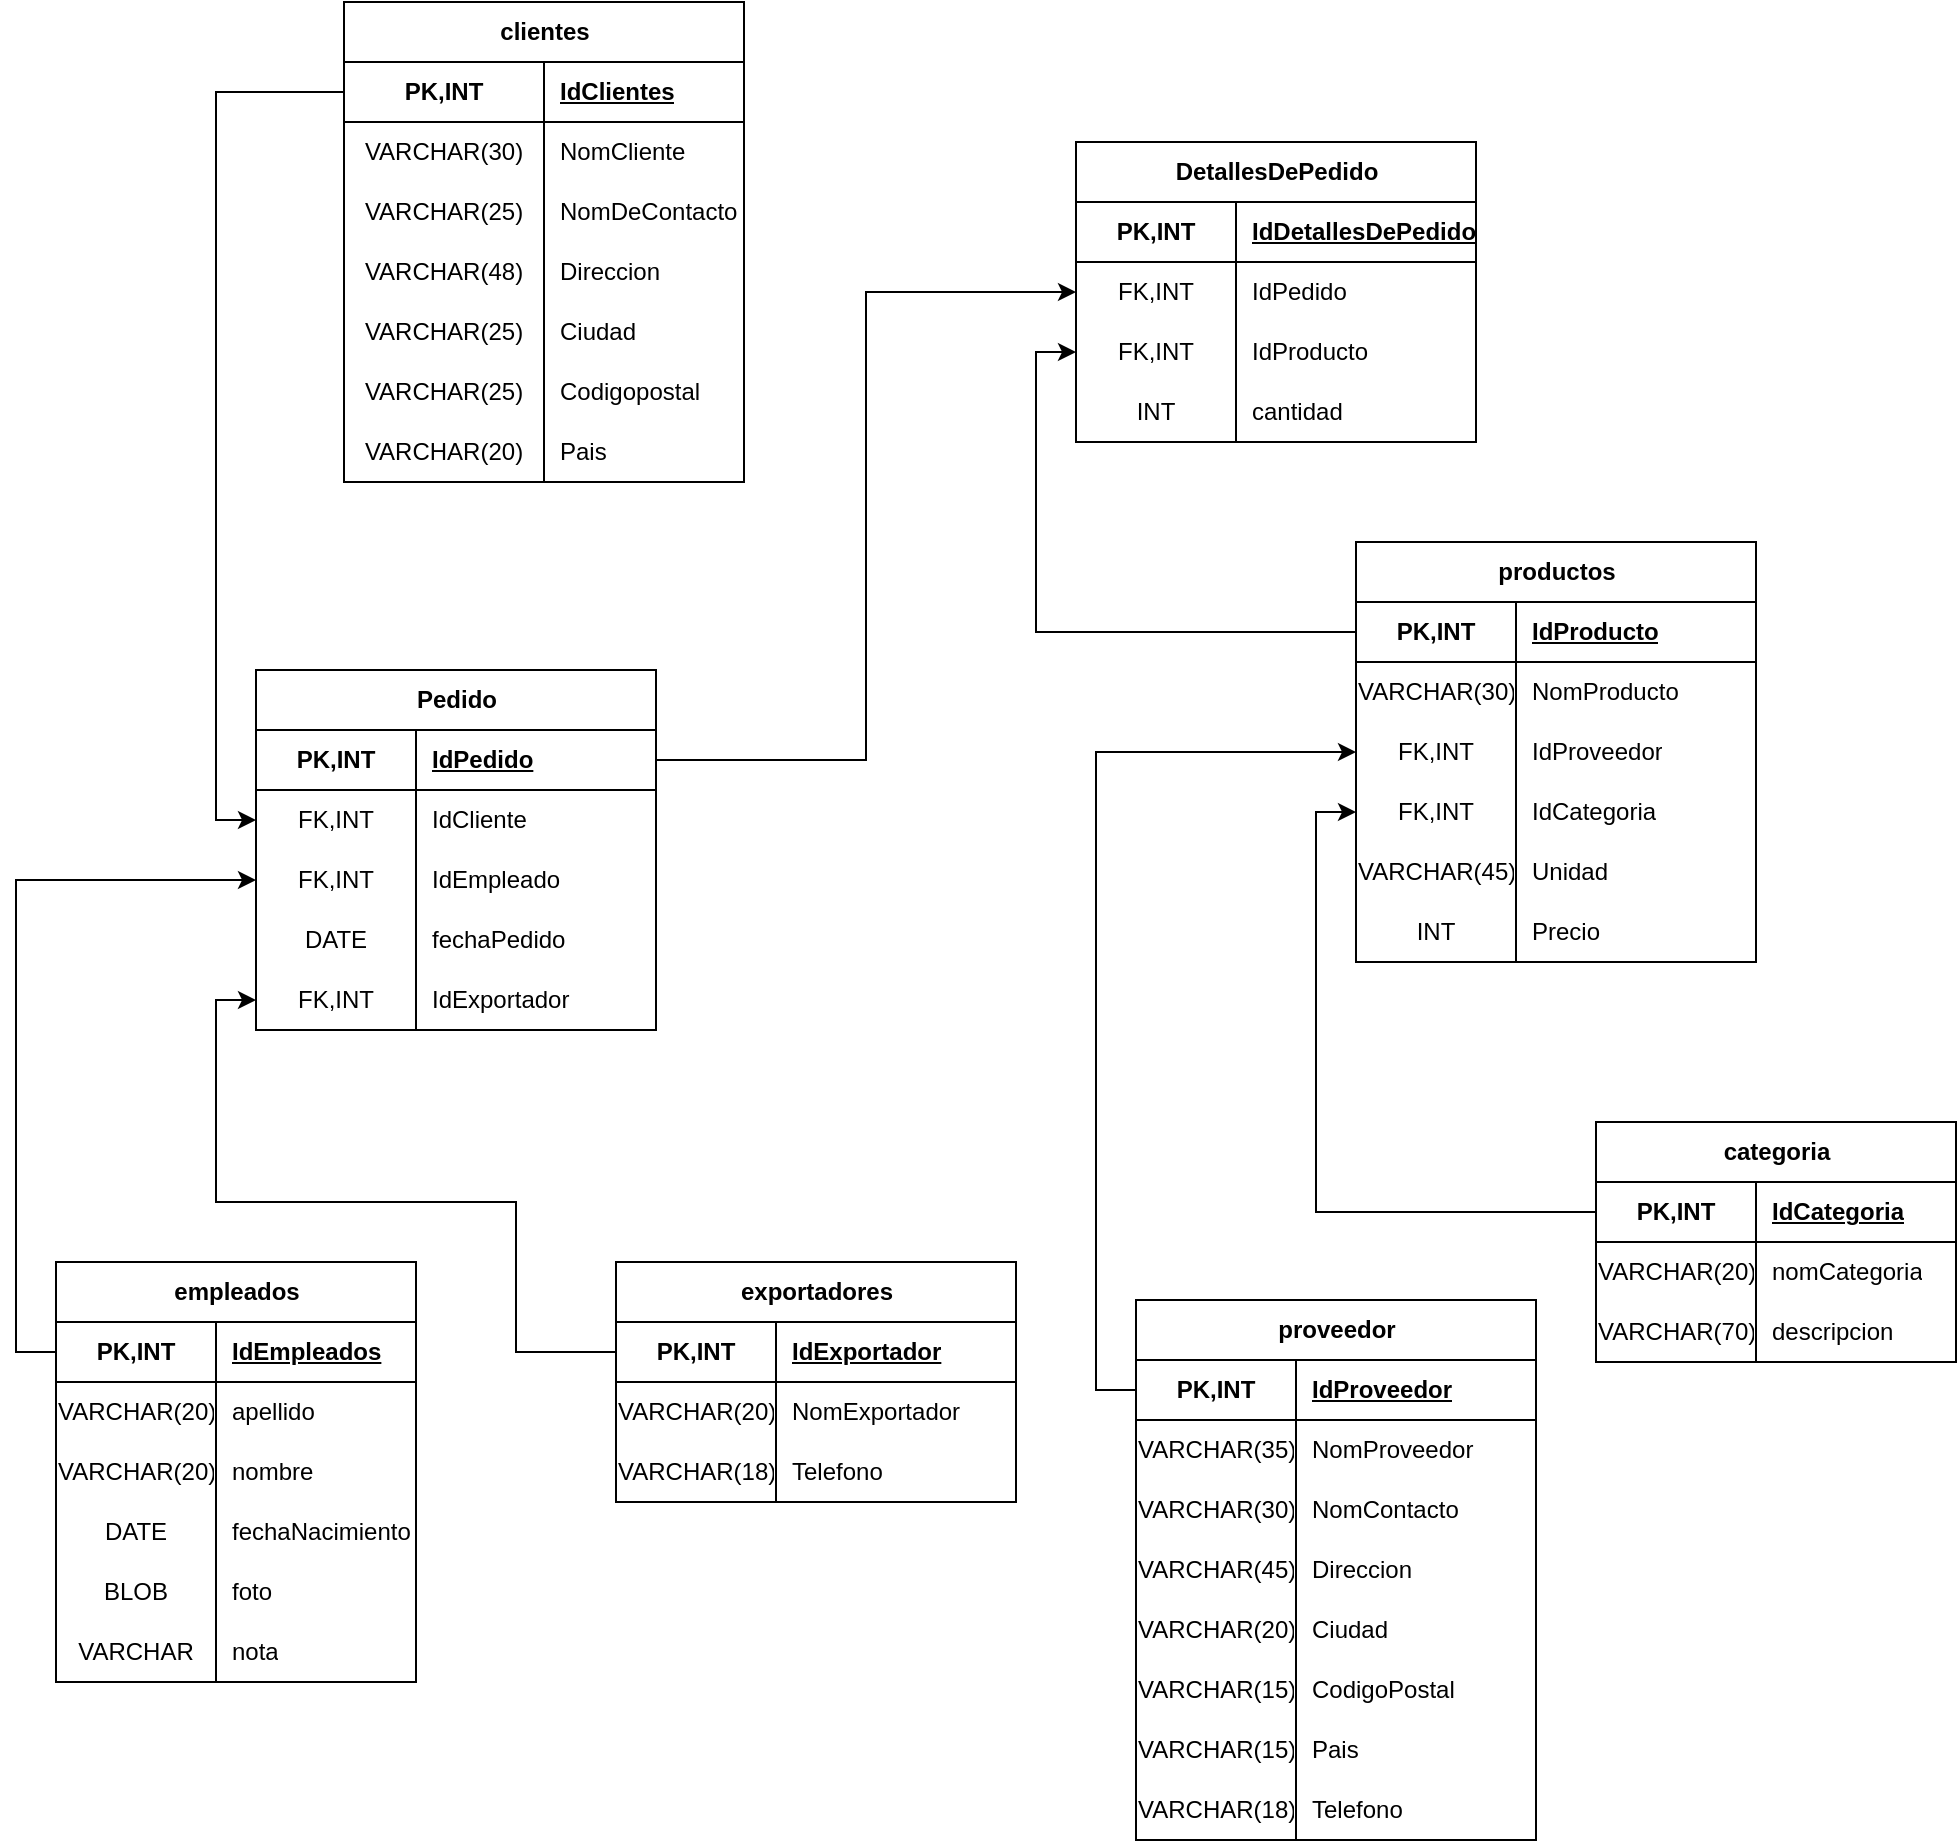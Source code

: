 <mxfile version="23.1.4" type="github">
  <diagram name="Página-1" id="xwMd13wjsxMWqswA_Vt8">
    <mxGraphModel dx="1615" dy="803" grid="1" gridSize="10" guides="1" tooltips="1" connect="1" arrows="1" fold="1" page="1" pageScale="1" pageWidth="827" pageHeight="1169" math="0" shadow="0">
      <root>
        <mxCell id="0" />
        <mxCell id="1" parent="0" />
        <mxCell id="ciJDyAzrTg6kJwLugXkb-23" value="clientes" style="shape=table;startSize=30;container=1;collapsible=1;childLayout=tableLayout;fixedRows=1;rowLines=0;fontStyle=1;align=center;resizeLast=1;html=1;" vertex="1" parent="1">
          <mxGeometry x="214" y="250" width="200" height="240" as="geometry">
            <mxRectangle x="190" y="20" width="90" height="30" as="alternateBounds" />
          </mxGeometry>
        </mxCell>
        <mxCell id="ciJDyAzrTg6kJwLugXkb-24" value="" style="shape=tableRow;horizontal=0;startSize=0;swimlaneHead=0;swimlaneBody=0;fillColor=none;collapsible=0;dropTarget=0;points=[[0,0.5],[1,0.5]];portConstraint=eastwest;top=0;left=0;right=0;bottom=1;" vertex="1" parent="ciJDyAzrTg6kJwLugXkb-23">
          <mxGeometry y="30" width="200" height="30" as="geometry" />
        </mxCell>
        <mxCell id="ciJDyAzrTg6kJwLugXkb-25" value="PK,INT" style="shape=partialRectangle;connectable=0;fillColor=none;top=0;left=0;bottom=0;right=0;fontStyle=1;overflow=hidden;whiteSpace=wrap;html=1;" vertex="1" parent="ciJDyAzrTg6kJwLugXkb-24">
          <mxGeometry width="100" height="30" as="geometry">
            <mxRectangle width="100" height="30" as="alternateBounds" />
          </mxGeometry>
        </mxCell>
        <mxCell id="ciJDyAzrTg6kJwLugXkb-26" value="IdClientes" style="shape=partialRectangle;connectable=0;fillColor=none;top=0;left=0;bottom=0;right=0;align=left;spacingLeft=6;fontStyle=5;overflow=hidden;whiteSpace=wrap;html=1;" vertex="1" parent="ciJDyAzrTg6kJwLugXkb-24">
          <mxGeometry x="100" width="100" height="30" as="geometry">
            <mxRectangle width="100" height="30" as="alternateBounds" />
          </mxGeometry>
        </mxCell>
        <mxCell id="ciJDyAzrTg6kJwLugXkb-27" value="" style="shape=tableRow;horizontal=0;startSize=0;swimlaneHead=0;swimlaneBody=0;fillColor=none;collapsible=0;dropTarget=0;points=[[0,0.5],[1,0.5]];portConstraint=eastwest;top=0;left=0;right=0;bottom=0;" vertex="1" parent="ciJDyAzrTg6kJwLugXkb-23">
          <mxGeometry y="60" width="200" height="30" as="geometry" />
        </mxCell>
        <mxCell id="ciJDyAzrTg6kJwLugXkb-28" value="VARCHAR(30)" style="shape=partialRectangle;connectable=0;fillColor=none;top=0;left=0;bottom=0;right=0;editable=1;overflow=hidden;whiteSpace=wrap;html=1;" vertex="1" parent="ciJDyAzrTg6kJwLugXkb-27">
          <mxGeometry width="100" height="30" as="geometry">
            <mxRectangle width="100" height="30" as="alternateBounds" />
          </mxGeometry>
        </mxCell>
        <mxCell id="ciJDyAzrTg6kJwLugXkb-29" value="NomCliente" style="shape=partialRectangle;connectable=0;fillColor=none;top=0;left=0;bottom=0;right=0;align=left;spacingLeft=6;overflow=hidden;whiteSpace=wrap;html=1;" vertex="1" parent="ciJDyAzrTg6kJwLugXkb-27">
          <mxGeometry x="100" width="100" height="30" as="geometry">
            <mxRectangle width="100" height="30" as="alternateBounds" />
          </mxGeometry>
        </mxCell>
        <mxCell id="ciJDyAzrTg6kJwLugXkb-30" value="" style="shape=tableRow;horizontal=0;startSize=0;swimlaneHead=0;swimlaneBody=0;fillColor=none;collapsible=0;dropTarget=0;points=[[0,0.5],[1,0.5]];portConstraint=eastwest;top=0;left=0;right=0;bottom=0;" vertex="1" parent="ciJDyAzrTg6kJwLugXkb-23">
          <mxGeometry y="90" width="200" height="30" as="geometry" />
        </mxCell>
        <mxCell id="ciJDyAzrTg6kJwLugXkb-31" value="VARCHAR(25)" style="shape=partialRectangle;connectable=0;fillColor=none;top=0;left=0;bottom=0;right=0;editable=1;overflow=hidden;whiteSpace=wrap;html=1;" vertex="1" parent="ciJDyAzrTg6kJwLugXkb-30">
          <mxGeometry width="100" height="30" as="geometry">
            <mxRectangle width="100" height="30" as="alternateBounds" />
          </mxGeometry>
        </mxCell>
        <mxCell id="ciJDyAzrTg6kJwLugXkb-32" value="NomDeContacto" style="shape=partialRectangle;connectable=0;fillColor=none;top=0;left=0;bottom=0;right=0;align=left;spacingLeft=6;overflow=hidden;whiteSpace=wrap;html=1;" vertex="1" parent="ciJDyAzrTg6kJwLugXkb-30">
          <mxGeometry x="100" width="100" height="30" as="geometry">
            <mxRectangle width="100" height="30" as="alternateBounds" />
          </mxGeometry>
        </mxCell>
        <mxCell id="ciJDyAzrTg6kJwLugXkb-33" value="" style="shape=tableRow;horizontal=0;startSize=0;swimlaneHead=0;swimlaneBody=0;fillColor=none;collapsible=0;dropTarget=0;points=[[0,0.5],[1,0.5]];portConstraint=eastwest;top=0;left=0;right=0;bottom=0;" vertex="1" parent="ciJDyAzrTg6kJwLugXkb-23">
          <mxGeometry y="120" width="200" height="30" as="geometry" />
        </mxCell>
        <mxCell id="ciJDyAzrTg6kJwLugXkb-34" value="VARCHAR(48)" style="shape=partialRectangle;connectable=0;fillColor=none;top=0;left=0;bottom=0;right=0;editable=1;overflow=hidden;whiteSpace=wrap;html=1;" vertex="1" parent="ciJDyAzrTg6kJwLugXkb-33">
          <mxGeometry width="100" height="30" as="geometry">
            <mxRectangle width="100" height="30" as="alternateBounds" />
          </mxGeometry>
        </mxCell>
        <mxCell id="ciJDyAzrTg6kJwLugXkb-35" value="Direccion" style="shape=partialRectangle;connectable=0;fillColor=none;top=0;left=0;bottom=0;right=0;align=left;spacingLeft=6;overflow=hidden;whiteSpace=wrap;html=1;" vertex="1" parent="ciJDyAzrTg6kJwLugXkb-33">
          <mxGeometry x="100" width="100" height="30" as="geometry">
            <mxRectangle width="100" height="30" as="alternateBounds" />
          </mxGeometry>
        </mxCell>
        <mxCell id="ciJDyAzrTg6kJwLugXkb-54" style="shape=tableRow;horizontal=0;startSize=0;swimlaneHead=0;swimlaneBody=0;fillColor=none;collapsible=0;dropTarget=0;points=[[0,0.5],[1,0.5]];portConstraint=eastwest;top=0;left=0;right=0;bottom=0;" vertex="1" parent="ciJDyAzrTg6kJwLugXkb-23">
          <mxGeometry y="150" width="200" height="30" as="geometry" />
        </mxCell>
        <mxCell id="ciJDyAzrTg6kJwLugXkb-55" value="VARCHAR(25)" style="shape=partialRectangle;connectable=0;fillColor=none;top=0;left=0;bottom=0;right=0;editable=1;overflow=hidden;whiteSpace=wrap;html=1;" vertex="1" parent="ciJDyAzrTg6kJwLugXkb-54">
          <mxGeometry width="100" height="30" as="geometry">
            <mxRectangle width="100" height="30" as="alternateBounds" />
          </mxGeometry>
        </mxCell>
        <mxCell id="ciJDyAzrTg6kJwLugXkb-56" value="Ciudad" style="shape=partialRectangle;connectable=0;fillColor=none;top=0;left=0;bottom=0;right=0;align=left;spacingLeft=6;overflow=hidden;whiteSpace=wrap;html=1;" vertex="1" parent="ciJDyAzrTg6kJwLugXkb-54">
          <mxGeometry x="100" width="100" height="30" as="geometry">
            <mxRectangle width="100" height="30" as="alternateBounds" />
          </mxGeometry>
        </mxCell>
        <mxCell id="ciJDyAzrTg6kJwLugXkb-57" style="shape=tableRow;horizontal=0;startSize=0;swimlaneHead=0;swimlaneBody=0;fillColor=none;collapsible=0;dropTarget=0;points=[[0,0.5],[1,0.5]];portConstraint=eastwest;top=0;left=0;right=0;bottom=0;" vertex="1" parent="ciJDyAzrTg6kJwLugXkb-23">
          <mxGeometry y="180" width="200" height="30" as="geometry" />
        </mxCell>
        <mxCell id="ciJDyAzrTg6kJwLugXkb-58" value="VARCHAR(25)" style="shape=partialRectangle;connectable=0;fillColor=none;top=0;left=0;bottom=0;right=0;editable=1;overflow=hidden;whiteSpace=wrap;html=1;" vertex="1" parent="ciJDyAzrTg6kJwLugXkb-57">
          <mxGeometry width="100" height="30" as="geometry">
            <mxRectangle width="100" height="30" as="alternateBounds" />
          </mxGeometry>
        </mxCell>
        <mxCell id="ciJDyAzrTg6kJwLugXkb-59" value="Codigopostal" style="shape=partialRectangle;connectable=0;fillColor=none;top=0;left=0;bottom=0;right=0;align=left;spacingLeft=6;overflow=hidden;whiteSpace=wrap;html=1;" vertex="1" parent="ciJDyAzrTg6kJwLugXkb-57">
          <mxGeometry x="100" width="100" height="30" as="geometry">
            <mxRectangle width="100" height="30" as="alternateBounds" />
          </mxGeometry>
        </mxCell>
        <mxCell id="ciJDyAzrTg6kJwLugXkb-60" style="shape=tableRow;horizontal=0;startSize=0;swimlaneHead=0;swimlaneBody=0;fillColor=none;collapsible=0;dropTarget=0;points=[[0,0.5],[1,0.5]];portConstraint=eastwest;top=0;left=0;right=0;bottom=0;" vertex="1" parent="ciJDyAzrTg6kJwLugXkb-23">
          <mxGeometry y="210" width="200" height="30" as="geometry" />
        </mxCell>
        <mxCell id="ciJDyAzrTg6kJwLugXkb-61" value="VARCHAR(20)" style="shape=partialRectangle;connectable=0;fillColor=none;top=0;left=0;bottom=0;right=0;editable=1;overflow=hidden;whiteSpace=wrap;html=1;" vertex="1" parent="ciJDyAzrTg6kJwLugXkb-60">
          <mxGeometry width="100" height="30" as="geometry">
            <mxRectangle width="100" height="30" as="alternateBounds" />
          </mxGeometry>
        </mxCell>
        <mxCell id="ciJDyAzrTg6kJwLugXkb-62" value="Pais" style="shape=partialRectangle;connectable=0;fillColor=none;top=0;left=0;bottom=0;right=0;align=left;spacingLeft=6;overflow=hidden;whiteSpace=wrap;html=1;" vertex="1" parent="ciJDyAzrTg6kJwLugXkb-60">
          <mxGeometry x="100" width="100" height="30" as="geometry">
            <mxRectangle width="100" height="30" as="alternateBounds" />
          </mxGeometry>
        </mxCell>
        <mxCell id="ciJDyAzrTg6kJwLugXkb-63" value="categoria" style="shape=table;startSize=30;container=1;collapsible=1;childLayout=tableLayout;fixedRows=1;rowLines=0;fontStyle=1;align=center;resizeLast=1;html=1;" vertex="1" parent="1">
          <mxGeometry x="840" y="810" width="180" height="120" as="geometry">
            <mxRectangle x="70" y="20" width="90" height="30" as="alternateBounds" />
          </mxGeometry>
        </mxCell>
        <mxCell id="ciJDyAzrTg6kJwLugXkb-64" value="" style="shape=tableRow;horizontal=0;startSize=0;swimlaneHead=0;swimlaneBody=0;fillColor=none;collapsible=0;dropTarget=0;points=[[0,0.5],[1,0.5]];portConstraint=eastwest;top=0;left=0;right=0;bottom=1;" vertex="1" parent="ciJDyAzrTg6kJwLugXkb-63">
          <mxGeometry y="30" width="180" height="30" as="geometry" />
        </mxCell>
        <mxCell id="ciJDyAzrTg6kJwLugXkb-65" value="PK,INT" style="shape=partialRectangle;connectable=0;fillColor=none;top=0;left=0;bottom=0;right=0;fontStyle=1;overflow=hidden;whiteSpace=wrap;html=1;" vertex="1" parent="ciJDyAzrTg6kJwLugXkb-64">
          <mxGeometry width="80" height="30" as="geometry">
            <mxRectangle width="80" height="30" as="alternateBounds" />
          </mxGeometry>
        </mxCell>
        <mxCell id="ciJDyAzrTg6kJwLugXkb-66" value="IdCategoria" style="shape=partialRectangle;connectable=0;fillColor=none;top=0;left=0;bottom=0;right=0;align=left;spacingLeft=6;fontStyle=5;overflow=hidden;whiteSpace=wrap;html=1;" vertex="1" parent="ciJDyAzrTg6kJwLugXkb-64">
          <mxGeometry x="80" width="100" height="30" as="geometry">
            <mxRectangle width="100" height="30" as="alternateBounds" />
          </mxGeometry>
        </mxCell>
        <mxCell id="ciJDyAzrTg6kJwLugXkb-67" value="" style="shape=tableRow;horizontal=0;startSize=0;swimlaneHead=0;swimlaneBody=0;fillColor=none;collapsible=0;dropTarget=0;points=[[0,0.5],[1,0.5]];portConstraint=eastwest;top=0;left=0;right=0;bottom=0;" vertex="1" parent="ciJDyAzrTg6kJwLugXkb-63">
          <mxGeometry y="60" width="180" height="30" as="geometry" />
        </mxCell>
        <mxCell id="ciJDyAzrTg6kJwLugXkb-68" value="VARCHAR(20)" style="shape=partialRectangle;connectable=0;fillColor=none;top=0;left=0;bottom=0;right=0;editable=1;overflow=hidden;whiteSpace=wrap;html=1;" vertex="1" parent="ciJDyAzrTg6kJwLugXkb-67">
          <mxGeometry width="80" height="30" as="geometry">
            <mxRectangle width="80" height="30" as="alternateBounds" />
          </mxGeometry>
        </mxCell>
        <mxCell id="ciJDyAzrTg6kJwLugXkb-69" value="nomCategoria" style="shape=partialRectangle;connectable=0;fillColor=none;top=0;left=0;bottom=0;right=0;align=left;spacingLeft=6;overflow=hidden;whiteSpace=wrap;html=1;" vertex="1" parent="ciJDyAzrTg6kJwLugXkb-67">
          <mxGeometry x="80" width="100" height="30" as="geometry">
            <mxRectangle width="100" height="30" as="alternateBounds" />
          </mxGeometry>
        </mxCell>
        <mxCell id="ciJDyAzrTg6kJwLugXkb-70" value="" style="shape=tableRow;horizontal=0;startSize=0;swimlaneHead=0;swimlaneBody=0;fillColor=none;collapsible=0;dropTarget=0;points=[[0,0.5],[1,0.5]];portConstraint=eastwest;top=0;left=0;right=0;bottom=0;" vertex="1" parent="ciJDyAzrTg6kJwLugXkb-63">
          <mxGeometry y="90" width="180" height="30" as="geometry" />
        </mxCell>
        <mxCell id="ciJDyAzrTg6kJwLugXkb-71" value="VARCHAR(70)" style="shape=partialRectangle;connectable=0;fillColor=none;top=0;left=0;bottom=0;right=0;editable=1;overflow=hidden;whiteSpace=wrap;html=1;" vertex="1" parent="ciJDyAzrTg6kJwLugXkb-70">
          <mxGeometry width="80" height="30" as="geometry">
            <mxRectangle width="80" height="30" as="alternateBounds" />
          </mxGeometry>
        </mxCell>
        <mxCell id="ciJDyAzrTg6kJwLugXkb-72" value="descripcion" style="shape=partialRectangle;connectable=0;fillColor=none;top=0;left=0;bottom=0;right=0;align=left;spacingLeft=6;overflow=hidden;whiteSpace=wrap;html=1;" vertex="1" parent="ciJDyAzrTg6kJwLugXkb-70">
          <mxGeometry x="80" width="100" height="30" as="geometry">
            <mxRectangle width="100" height="30" as="alternateBounds" />
          </mxGeometry>
        </mxCell>
        <mxCell id="ciJDyAzrTg6kJwLugXkb-79" value="empleados" style="shape=table;startSize=30;container=1;collapsible=1;childLayout=tableLayout;fixedRows=1;rowLines=0;fontStyle=1;align=center;resizeLast=1;html=1;" vertex="1" parent="1">
          <mxGeometry x="70" y="880" width="180" height="210" as="geometry">
            <mxRectangle x="300" y="20" width="100" height="30" as="alternateBounds" />
          </mxGeometry>
        </mxCell>
        <mxCell id="ciJDyAzrTg6kJwLugXkb-80" value="" style="shape=tableRow;horizontal=0;startSize=0;swimlaneHead=0;swimlaneBody=0;fillColor=none;collapsible=0;dropTarget=0;points=[[0,0.5],[1,0.5]];portConstraint=eastwest;top=0;left=0;right=0;bottom=1;" vertex="1" parent="ciJDyAzrTg6kJwLugXkb-79">
          <mxGeometry y="30" width="180" height="30" as="geometry" />
        </mxCell>
        <mxCell id="ciJDyAzrTg6kJwLugXkb-81" value="PK,INT" style="shape=partialRectangle;connectable=0;fillColor=none;top=0;left=0;bottom=0;right=0;fontStyle=1;overflow=hidden;whiteSpace=wrap;html=1;" vertex="1" parent="ciJDyAzrTg6kJwLugXkb-80">
          <mxGeometry width="80" height="30" as="geometry">
            <mxRectangle width="80" height="30" as="alternateBounds" />
          </mxGeometry>
        </mxCell>
        <mxCell id="ciJDyAzrTg6kJwLugXkb-82" value="IdEmpleados" style="shape=partialRectangle;connectable=0;fillColor=none;top=0;left=0;bottom=0;right=0;align=left;spacingLeft=6;fontStyle=5;overflow=hidden;whiteSpace=wrap;html=1;" vertex="1" parent="ciJDyAzrTg6kJwLugXkb-80">
          <mxGeometry x="80" width="100" height="30" as="geometry">
            <mxRectangle width="100" height="30" as="alternateBounds" />
          </mxGeometry>
        </mxCell>
        <mxCell id="ciJDyAzrTg6kJwLugXkb-83" value="" style="shape=tableRow;horizontal=0;startSize=0;swimlaneHead=0;swimlaneBody=0;fillColor=none;collapsible=0;dropTarget=0;points=[[0,0.5],[1,0.5]];portConstraint=eastwest;top=0;left=0;right=0;bottom=0;" vertex="1" parent="ciJDyAzrTg6kJwLugXkb-79">
          <mxGeometry y="60" width="180" height="30" as="geometry" />
        </mxCell>
        <mxCell id="ciJDyAzrTg6kJwLugXkb-84" value="VARCHAR(20)" style="shape=partialRectangle;connectable=0;fillColor=none;top=0;left=0;bottom=0;right=0;editable=1;overflow=hidden;whiteSpace=wrap;html=1;" vertex="1" parent="ciJDyAzrTg6kJwLugXkb-83">
          <mxGeometry width="80" height="30" as="geometry">
            <mxRectangle width="80" height="30" as="alternateBounds" />
          </mxGeometry>
        </mxCell>
        <mxCell id="ciJDyAzrTg6kJwLugXkb-85" value="apellido" style="shape=partialRectangle;connectable=0;fillColor=none;top=0;left=0;bottom=0;right=0;align=left;spacingLeft=6;overflow=hidden;whiteSpace=wrap;html=1;" vertex="1" parent="ciJDyAzrTg6kJwLugXkb-83">
          <mxGeometry x="80" width="100" height="30" as="geometry">
            <mxRectangle width="100" height="30" as="alternateBounds" />
          </mxGeometry>
        </mxCell>
        <mxCell id="ciJDyAzrTg6kJwLugXkb-86" value="" style="shape=tableRow;horizontal=0;startSize=0;swimlaneHead=0;swimlaneBody=0;fillColor=none;collapsible=0;dropTarget=0;points=[[0,0.5],[1,0.5]];portConstraint=eastwest;top=0;left=0;right=0;bottom=0;" vertex="1" parent="ciJDyAzrTg6kJwLugXkb-79">
          <mxGeometry y="90" width="180" height="30" as="geometry" />
        </mxCell>
        <mxCell id="ciJDyAzrTg6kJwLugXkb-87" value="VARCHAR(20)" style="shape=partialRectangle;connectable=0;fillColor=none;top=0;left=0;bottom=0;right=0;editable=1;overflow=hidden;whiteSpace=wrap;html=1;" vertex="1" parent="ciJDyAzrTg6kJwLugXkb-86">
          <mxGeometry width="80" height="30" as="geometry">
            <mxRectangle width="80" height="30" as="alternateBounds" />
          </mxGeometry>
        </mxCell>
        <mxCell id="ciJDyAzrTg6kJwLugXkb-88" value="nombre" style="shape=partialRectangle;connectable=0;fillColor=none;top=0;left=0;bottom=0;right=0;align=left;spacingLeft=6;overflow=hidden;whiteSpace=wrap;html=1;" vertex="1" parent="ciJDyAzrTg6kJwLugXkb-86">
          <mxGeometry x="80" width="100" height="30" as="geometry">
            <mxRectangle width="100" height="30" as="alternateBounds" />
          </mxGeometry>
        </mxCell>
        <mxCell id="ciJDyAzrTg6kJwLugXkb-89" value="" style="shape=tableRow;horizontal=0;startSize=0;swimlaneHead=0;swimlaneBody=0;fillColor=none;collapsible=0;dropTarget=0;points=[[0,0.5],[1,0.5]];portConstraint=eastwest;top=0;left=0;right=0;bottom=0;" vertex="1" parent="ciJDyAzrTg6kJwLugXkb-79">
          <mxGeometry y="120" width="180" height="30" as="geometry" />
        </mxCell>
        <mxCell id="ciJDyAzrTg6kJwLugXkb-90" value="DATE" style="shape=partialRectangle;connectable=0;fillColor=none;top=0;left=0;bottom=0;right=0;editable=1;overflow=hidden;whiteSpace=wrap;html=1;" vertex="1" parent="ciJDyAzrTg6kJwLugXkb-89">
          <mxGeometry width="80" height="30" as="geometry">
            <mxRectangle width="80" height="30" as="alternateBounds" />
          </mxGeometry>
        </mxCell>
        <mxCell id="ciJDyAzrTg6kJwLugXkb-91" value="fechaNacimiento" style="shape=partialRectangle;connectable=0;fillColor=none;top=0;left=0;bottom=0;right=0;align=left;spacingLeft=6;overflow=hidden;whiteSpace=wrap;html=1;" vertex="1" parent="ciJDyAzrTg6kJwLugXkb-89">
          <mxGeometry x="80" width="100" height="30" as="geometry">
            <mxRectangle width="100" height="30" as="alternateBounds" />
          </mxGeometry>
        </mxCell>
        <mxCell id="ciJDyAzrTg6kJwLugXkb-92" value="" style="shape=tableRow;horizontal=0;startSize=0;swimlaneHead=0;swimlaneBody=0;fillColor=none;collapsible=0;dropTarget=0;points=[[0,0.5],[1,0.5]];portConstraint=eastwest;top=0;left=0;right=0;bottom=0;" vertex="1" parent="ciJDyAzrTg6kJwLugXkb-79">
          <mxGeometry y="150" width="180" height="30" as="geometry" />
        </mxCell>
        <mxCell id="ciJDyAzrTg6kJwLugXkb-93" value="BLOB" style="shape=partialRectangle;connectable=0;fillColor=none;top=0;left=0;bottom=0;right=0;editable=1;overflow=hidden;whiteSpace=wrap;html=1;" vertex="1" parent="ciJDyAzrTg6kJwLugXkb-92">
          <mxGeometry width="80" height="30" as="geometry">
            <mxRectangle width="80" height="30" as="alternateBounds" />
          </mxGeometry>
        </mxCell>
        <mxCell id="ciJDyAzrTg6kJwLugXkb-94" value="foto" style="shape=partialRectangle;connectable=0;fillColor=none;top=0;left=0;bottom=0;right=0;align=left;spacingLeft=6;overflow=hidden;whiteSpace=wrap;html=1;" vertex="1" parent="ciJDyAzrTg6kJwLugXkb-92">
          <mxGeometry x="80" width="100" height="30" as="geometry">
            <mxRectangle width="100" height="30" as="alternateBounds" />
          </mxGeometry>
        </mxCell>
        <mxCell id="ciJDyAzrTg6kJwLugXkb-95" value="" style="shape=tableRow;horizontal=0;startSize=0;swimlaneHead=0;swimlaneBody=0;fillColor=none;collapsible=0;dropTarget=0;points=[[0,0.5],[1,0.5]];portConstraint=eastwest;top=0;left=0;right=0;bottom=0;" vertex="1" parent="ciJDyAzrTg6kJwLugXkb-79">
          <mxGeometry y="180" width="180" height="30" as="geometry" />
        </mxCell>
        <mxCell id="ciJDyAzrTg6kJwLugXkb-96" value="VARCHAR" style="shape=partialRectangle;connectable=0;fillColor=none;top=0;left=0;bottom=0;right=0;editable=1;overflow=hidden;whiteSpace=wrap;html=1;" vertex="1" parent="ciJDyAzrTg6kJwLugXkb-95">
          <mxGeometry width="80" height="30" as="geometry">
            <mxRectangle width="80" height="30" as="alternateBounds" />
          </mxGeometry>
        </mxCell>
        <mxCell id="ciJDyAzrTg6kJwLugXkb-97" value="nota" style="shape=partialRectangle;connectable=0;fillColor=none;top=0;left=0;bottom=0;right=0;align=left;spacingLeft=6;overflow=hidden;whiteSpace=wrap;html=1;" vertex="1" parent="ciJDyAzrTg6kJwLugXkb-95">
          <mxGeometry x="80" width="100" height="30" as="geometry">
            <mxRectangle width="100" height="30" as="alternateBounds" />
          </mxGeometry>
        </mxCell>
        <mxCell id="ciJDyAzrTg6kJwLugXkb-111" value="DetallesDePedido" style="shape=table;startSize=30;container=1;collapsible=1;childLayout=tableLayout;fixedRows=1;rowLines=0;fontStyle=1;align=center;resizeLast=1;html=1;" vertex="1" parent="1">
          <mxGeometry x="580" y="320" width="200" height="150" as="geometry">
            <mxRectangle x="300" y="180" width="100" height="30" as="alternateBounds" />
          </mxGeometry>
        </mxCell>
        <mxCell id="ciJDyAzrTg6kJwLugXkb-112" value="" style="shape=tableRow;horizontal=0;startSize=0;swimlaneHead=0;swimlaneBody=0;fillColor=none;collapsible=0;dropTarget=0;points=[[0,0.5],[1,0.5]];portConstraint=eastwest;top=0;left=0;right=0;bottom=1;" vertex="1" parent="ciJDyAzrTg6kJwLugXkb-111">
          <mxGeometry y="30" width="200" height="30" as="geometry" />
        </mxCell>
        <mxCell id="ciJDyAzrTg6kJwLugXkb-113" value="PK,INT" style="shape=partialRectangle;connectable=0;fillColor=none;top=0;left=0;bottom=0;right=0;fontStyle=1;overflow=hidden;whiteSpace=wrap;html=1;" vertex="1" parent="ciJDyAzrTg6kJwLugXkb-112">
          <mxGeometry width="80" height="30" as="geometry">
            <mxRectangle width="80" height="30" as="alternateBounds" />
          </mxGeometry>
        </mxCell>
        <mxCell id="ciJDyAzrTg6kJwLugXkb-114" value="IdDetallesDePedido" style="shape=partialRectangle;connectable=0;fillColor=none;top=0;left=0;bottom=0;right=0;align=left;spacingLeft=6;fontStyle=5;overflow=hidden;whiteSpace=wrap;html=1;" vertex="1" parent="ciJDyAzrTg6kJwLugXkb-112">
          <mxGeometry x="80" width="120" height="30" as="geometry">
            <mxRectangle width="120" height="30" as="alternateBounds" />
          </mxGeometry>
        </mxCell>
        <mxCell id="ciJDyAzrTg6kJwLugXkb-115" value="" style="shape=tableRow;horizontal=0;startSize=0;swimlaneHead=0;swimlaneBody=0;fillColor=none;collapsible=0;dropTarget=0;points=[[0,0.5],[1,0.5]];portConstraint=eastwest;top=0;left=0;right=0;bottom=0;" vertex="1" parent="ciJDyAzrTg6kJwLugXkb-111">
          <mxGeometry y="60" width="200" height="30" as="geometry" />
        </mxCell>
        <mxCell id="ciJDyAzrTg6kJwLugXkb-116" value="FK,INT" style="shape=partialRectangle;connectable=0;fillColor=none;top=0;left=0;bottom=0;right=0;editable=1;overflow=hidden;whiteSpace=wrap;html=1;" vertex="1" parent="ciJDyAzrTg6kJwLugXkb-115">
          <mxGeometry width="80" height="30" as="geometry">
            <mxRectangle width="80" height="30" as="alternateBounds" />
          </mxGeometry>
        </mxCell>
        <mxCell id="ciJDyAzrTg6kJwLugXkb-117" value="IdPedido" style="shape=partialRectangle;connectable=0;fillColor=none;top=0;left=0;bottom=0;right=0;align=left;spacingLeft=6;overflow=hidden;whiteSpace=wrap;html=1;" vertex="1" parent="ciJDyAzrTg6kJwLugXkb-115">
          <mxGeometry x="80" width="120" height="30" as="geometry">
            <mxRectangle width="120" height="30" as="alternateBounds" />
          </mxGeometry>
        </mxCell>
        <mxCell id="ciJDyAzrTg6kJwLugXkb-118" value="" style="shape=tableRow;horizontal=0;startSize=0;swimlaneHead=0;swimlaneBody=0;fillColor=none;collapsible=0;dropTarget=0;points=[[0,0.5],[1,0.5]];portConstraint=eastwest;top=0;left=0;right=0;bottom=0;" vertex="1" parent="ciJDyAzrTg6kJwLugXkb-111">
          <mxGeometry y="90" width="200" height="30" as="geometry" />
        </mxCell>
        <mxCell id="ciJDyAzrTg6kJwLugXkb-119" value="FK,INT" style="shape=partialRectangle;connectable=0;fillColor=none;top=0;left=0;bottom=0;right=0;editable=1;overflow=hidden;whiteSpace=wrap;html=1;" vertex="1" parent="ciJDyAzrTg6kJwLugXkb-118">
          <mxGeometry width="80" height="30" as="geometry">
            <mxRectangle width="80" height="30" as="alternateBounds" />
          </mxGeometry>
        </mxCell>
        <mxCell id="ciJDyAzrTg6kJwLugXkb-120" value="IdProducto" style="shape=partialRectangle;connectable=0;fillColor=none;top=0;left=0;bottom=0;right=0;align=left;spacingLeft=6;overflow=hidden;whiteSpace=wrap;html=1;" vertex="1" parent="ciJDyAzrTg6kJwLugXkb-118">
          <mxGeometry x="80" width="120" height="30" as="geometry">
            <mxRectangle width="120" height="30" as="alternateBounds" />
          </mxGeometry>
        </mxCell>
        <mxCell id="ciJDyAzrTg6kJwLugXkb-121" value="" style="shape=tableRow;horizontal=0;startSize=0;swimlaneHead=0;swimlaneBody=0;fillColor=none;collapsible=0;dropTarget=0;points=[[0,0.5],[1,0.5]];portConstraint=eastwest;top=0;left=0;right=0;bottom=0;" vertex="1" parent="ciJDyAzrTg6kJwLugXkb-111">
          <mxGeometry y="120" width="200" height="30" as="geometry" />
        </mxCell>
        <mxCell id="ciJDyAzrTg6kJwLugXkb-122" value="INT" style="shape=partialRectangle;connectable=0;fillColor=none;top=0;left=0;bottom=0;right=0;editable=1;overflow=hidden;whiteSpace=wrap;html=1;" vertex="1" parent="ciJDyAzrTg6kJwLugXkb-121">
          <mxGeometry width="80" height="30" as="geometry">
            <mxRectangle width="80" height="30" as="alternateBounds" />
          </mxGeometry>
        </mxCell>
        <mxCell id="ciJDyAzrTg6kJwLugXkb-123" value="cantidad" style="shape=partialRectangle;connectable=0;fillColor=none;top=0;left=0;bottom=0;right=0;align=left;spacingLeft=6;overflow=hidden;whiteSpace=wrap;html=1;" vertex="1" parent="ciJDyAzrTg6kJwLugXkb-121">
          <mxGeometry x="80" width="120" height="30" as="geometry">
            <mxRectangle width="120" height="30" as="alternateBounds" />
          </mxGeometry>
        </mxCell>
        <mxCell id="ciJDyAzrTg6kJwLugXkb-130" value="Pedido" style="shape=table;startSize=30;container=1;collapsible=1;childLayout=tableLayout;fixedRows=1;rowLines=0;fontStyle=1;align=center;resizeLast=1;html=1;" vertex="1" parent="1">
          <mxGeometry x="170" y="584" width="200" height="180" as="geometry">
            <mxRectangle x="540" y="20" width="100" height="30" as="alternateBounds" />
          </mxGeometry>
        </mxCell>
        <mxCell id="ciJDyAzrTg6kJwLugXkb-131" value="" style="shape=tableRow;horizontal=0;startSize=0;swimlaneHead=0;swimlaneBody=0;fillColor=none;collapsible=0;dropTarget=0;points=[[0,0.5],[1,0.5]];portConstraint=eastwest;top=0;left=0;right=0;bottom=1;" vertex="1" parent="ciJDyAzrTg6kJwLugXkb-130">
          <mxGeometry y="30" width="200" height="30" as="geometry" />
        </mxCell>
        <mxCell id="ciJDyAzrTg6kJwLugXkb-132" value="PK,INT" style="shape=partialRectangle;connectable=0;fillColor=none;top=0;left=0;bottom=0;right=0;fontStyle=1;overflow=hidden;whiteSpace=wrap;html=1;" vertex="1" parent="ciJDyAzrTg6kJwLugXkb-131">
          <mxGeometry width="80" height="30" as="geometry">
            <mxRectangle width="80" height="30" as="alternateBounds" />
          </mxGeometry>
        </mxCell>
        <mxCell id="ciJDyAzrTg6kJwLugXkb-133" value="IdPedido" style="shape=partialRectangle;connectable=0;fillColor=none;top=0;left=0;bottom=0;right=0;align=left;spacingLeft=6;fontStyle=5;overflow=hidden;whiteSpace=wrap;html=1;" vertex="1" parent="ciJDyAzrTg6kJwLugXkb-131">
          <mxGeometry x="80" width="120" height="30" as="geometry">
            <mxRectangle width="120" height="30" as="alternateBounds" />
          </mxGeometry>
        </mxCell>
        <mxCell id="ciJDyAzrTg6kJwLugXkb-134" value="" style="shape=tableRow;horizontal=0;startSize=0;swimlaneHead=0;swimlaneBody=0;fillColor=none;collapsible=0;dropTarget=0;points=[[0,0.5],[1,0.5]];portConstraint=eastwest;top=0;left=0;right=0;bottom=0;" vertex="1" parent="ciJDyAzrTg6kJwLugXkb-130">
          <mxGeometry y="60" width="200" height="30" as="geometry" />
        </mxCell>
        <mxCell id="ciJDyAzrTg6kJwLugXkb-135" value="FK,INT" style="shape=partialRectangle;connectable=0;fillColor=none;top=0;left=0;bottom=0;right=0;editable=1;overflow=hidden;whiteSpace=wrap;html=1;" vertex="1" parent="ciJDyAzrTg6kJwLugXkb-134">
          <mxGeometry width="80" height="30" as="geometry">
            <mxRectangle width="80" height="30" as="alternateBounds" />
          </mxGeometry>
        </mxCell>
        <mxCell id="ciJDyAzrTg6kJwLugXkb-136" value="IdCliente" style="shape=partialRectangle;connectable=0;fillColor=none;top=0;left=0;bottom=0;right=0;align=left;spacingLeft=6;overflow=hidden;whiteSpace=wrap;html=1;" vertex="1" parent="ciJDyAzrTg6kJwLugXkb-134">
          <mxGeometry x="80" width="120" height="30" as="geometry">
            <mxRectangle width="120" height="30" as="alternateBounds" />
          </mxGeometry>
        </mxCell>
        <mxCell id="ciJDyAzrTg6kJwLugXkb-137" value="" style="shape=tableRow;horizontal=0;startSize=0;swimlaneHead=0;swimlaneBody=0;fillColor=none;collapsible=0;dropTarget=0;points=[[0,0.5],[1,0.5]];portConstraint=eastwest;top=0;left=0;right=0;bottom=0;" vertex="1" parent="ciJDyAzrTg6kJwLugXkb-130">
          <mxGeometry y="90" width="200" height="30" as="geometry" />
        </mxCell>
        <mxCell id="ciJDyAzrTg6kJwLugXkb-138" value="FK,INT" style="shape=partialRectangle;connectable=0;fillColor=none;top=0;left=0;bottom=0;right=0;editable=1;overflow=hidden;whiteSpace=wrap;html=1;" vertex="1" parent="ciJDyAzrTg6kJwLugXkb-137">
          <mxGeometry width="80" height="30" as="geometry">
            <mxRectangle width="80" height="30" as="alternateBounds" />
          </mxGeometry>
        </mxCell>
        <mxCell id="ciJDyAzrTg6kJwLugXkb-139" value="IdEmpleado" style="shape=partialRectangle;connectable=0;fillColor=none;top=0;left=0;bottom=0;right=0;align=left;spacingLeft=6;overflow=hidden;whiteSpace=wrap;html=1;" vertex="1" parent="ciJDyAzrTg6kJwLugXkb-137">
          <mxGeometry x="80" width="120" height="30" as="geometry">
            <mxRectangle width="120" height="30" as="alternateBounds" />
          </mxGeometry>
        </mxCell>
        <mxCell id="ciJDyAzrTg6kJwLugXkb-140" value="" style="shape=tableRow;horizontal=0;startSize=0;swimlaneHead=0;swimlaneBody=0;fillColor=none;collapsible=0;dropTarget=0;points=[[0,0.5],[1,0.5]];portConstraint=eastwest;top=0;left=0;right=0;bottom=0;" vertex="1" parent="ciJDyAzrTg6kJwLugXkb-130">
          <mxGeometry y="120" width="200" height="30" as="geometry" />
        </mxCell>
        <mxCell id="ciJDyAzrTg6kJwLugXkb-141" value="DATE" style="shape=partialRectangle;connectable=0;fillColor=none;top=0;left=0;bottom=0;right=0;editable=1;overflow=hidden;whiteSpace=wrap;html=1;" vertex="1" parent="ciJDyAzrTg6kJwLugXkb-140">
          <mxGeometry width="80" height="30" as="geometry">
            <mxRectangle width="80" height="30" as="alternateBounds" />
          </mxGeometry>
        </mxCell>
        <mxCell id="ciJDyAzrTg6kJwLugXkb-142" value="fechaPedido" style="shape=partialRectangle;connectable=0;fillColor=none;top=0;left=0;bottom=0;right=0;align=left;spacingLeft=6;overflow=hidden;whiteSpace=wrap;html=1;" vertex="1" parent="ciJDyAzrTg6kJwLugXkb-140">
          <mxGeometry x="80" width="120" height="30" as="geometry">
            <mxRectangle width="120" height="30" as="alternateBounds" />
          </mxGeometry>
        </mxCell>
        <mxCell id="ciJDyAzrTg6kJwLugXkb-143" value="" style="shape=tableRow;horizontal=0;startSize=0;swimlaneHead=0;swimlaneBody=0;fillColor=none;collapsible=0;dropTarget=0;points=[[0,0.5],[1,0.5]];portConstraint=eastwest;top=0;left=0;right=0;bottom=0;" vertex="1" parent="ciJDyAzrTg6kJwLugXkb-130">
          <mxGeometry y="150" width="200" height="30" as="geometry" />
        </mxCell>
        <mxCell id="ciJDyAzrTg6kJwLugXkb-144" value="FK,INT" style="shape=partialRectangle;connectable=0;fillColor=none;top=0;left=0;bottom=0;right=0;editable=1;overflow=hidden;whiteSpace=wrap;html=1;" vertex="1" parent="ciJDyAzrTg6kJwLugXkb-143">
          <mxGeometry width="80" height="30" as="geometry">
            <mxRectangle width="80" height="30" as="alternateBounds" />
          </mxGeometry>
        </mxCell>
        <mxCell id="ciJDyAzrTg6kJwLugXkb-145" value="IdExportador" style="shape=partialRectangle;connectable=0;fillColor=none;top=0;left=0;bottom=0;right=0;align=left;spacingLeft=6;overflow=hidden;whiteSpace=wrap;html=1;" vertex="1" parent="ciJDyAzrTg6kJwLugXkb-143">
          <mxGeometry x="80" width="120" height="30" as="geometry">
            <mxRectangle width="120" height="30" as="alternateBounds" />
          </mxGeometry>
        </mxCell>
        <mxCell id="ciJDyAzrTg6kJwLugXkb-149" value="productos" style="shape=table;startSize=30;container=1;collapsible=1;childLayout=tableLayout;fixedRows=1;rowLines=0;fontStyle=1;align=center;resizeLast=1;html=1;" vertex="1" parent="1">
          <mxGeometry x="720" y="520" width="200" height="210" as="geometry">
            <mxRectangle x="670" y="20" width="100" height="30" as="alternateBounds" />
          </mxGeometry>
        </mxCell>
        <mxCell id="ciJDyAzrTg6kJwLugXkb-150" value="" style="shape=tableRow;horizontal=0;startSize=0;swimlaneHead=0;swimlaneBody=0;fillColor=none;collapsible=0;dropTarget=0;points=[[0,0.5],[1,0.5]];portConstraint=eastwest;top=0;left=0;right=0;bottom=1;" vertex="1" parent="ciJDyAzrTg6kJwLugXkb-149">
          <mxGeometry y="30" width="200" height="30" as="geometry" />
        </mxCell>
        <mxCell id="ciJDyAzrTg6kJwLugXkb-151" value="PK,INT" style="shape=partialRectangle;connectable=0;fillColor=none;top=0;left=0;bottom=0;right=0;fontStyle=1;overflow=hidden;whiteSpace=wrap;html=1;" vertex="1" parent="ciJDyAzrTg6kJwLugXkb-150">
          <mxGeometry width="80" height="30" as="geometry">
            <mxRectangle width="80" height="30" as="alternateBounds" />
          </mxGeometry>
        </mxCell>
        <mxCell id="ciJDyAzrTg6kJwLugXkb-152" value="IdProducto" style="shape=partialRectangle;connectable=0;fillColor=none;top=0;left=0;bottom=0;right=0;align=left;spacingLeft=6;fontStyle=5;overflow=hidden;whiteSpace=wrap;html=1;" vertex="1" parent="ciJDyAzrTg6kJwLugXkb-150">
          <mxGeometry x="80" width="120" height="30" as="geometry">
            <mxRectangle width="120" height="30" as="alternateBounds" />
          </mxGeometry>
        </mxCell>
        <mxCell id="ciJDyAzrTg6kJwLugXkb-153" value="" style="shape=tableRow;horizontal=0;startSize=0;swimlaneHead=0;swimlaneBody=0;fillColor=none;collapsible=0;dropTarget=0;points=[[0,0.5],[1,0.5]];portConstraint=eastwest;top=0;left=0;right=0;bottom=0;" vertex="1" parent="ciJDyAzrTg6kJwLugXkb-149">
          <mxGeometry y="60" width="200" height="30" as="geometry" />
        </mxCell>
        <mxCell id="ciJDyAzrTg6kJwLugXkb-154" value="VARCHAR(30)" style="shape=partialRectangle;connectable=0;fillColor=none;top=0;left=0;bottom=0;right=0;editable=1;overflow=hidden;whiteSpace=wrap;html=1;" vertex="1" parent="ciJDyAzrTg6kJwLugXkb-153">
          <mxGeometry width="80" height="30" as="geometry">
            <mxRectangle width="80" height="30" as="alternateBounds" />
          </mxGeometry>
        </mxCell>
        <mxCell id="ciJDyAzrTg6kJwLugXkb-155" value="NomProducto" style="shape=partialRectangle;connectable=0;fillColor=none;top=0;left=0;bottom=0;right=0;align=left;spacingLeft=6;overflow=hidden;whiteSpace=wrap;html=1;" vertex="1" parent="ciJDyAzrTg6kJwLugXkb-153">
          <mxGeometry x="80" width="120" height="30" as="geometry">
            <mxRectangle width="120" height="30" as="alternateBounds" />
          </mxGeometry>
        </mxCell>
        <mxCell id="ciJDyAzrTg6kJwLugXkb-156" value="" style="shape=tableRow;horizontal=0;startSize=0;swimlaneHead=0;swimlaneBody=0;fillColor=none;collapsible=0;dropTarget=0;points=[[0,0.5],[1,0.5]];portConstraint=eastwest;top=0;left=0;right=0;bottom=0;" vertex="1" parent="ciJDyAzrTg6kJwLugXkb-149">
          <mxGeometry y="90" width="200" height="30" as="geometry" />
        </mxCell>
        <mxCell id="ciJDyAzrTg6kJwLugXkb-157" value="FK,INT" style="shape=partialRectangle;connectable=0;fillColor=none;top=0;left=0;bottom=0;right=0;editable=1;overflow=hidden;whiteSpace=wrap;html=1;" vertex="1" parent="ciJDyAzrTg6kJwLugXkb-156">
          <mxGeometry width="80" height="30" as="geometry">
            <mxRectangle width="80" height="30" as="alternateBounds" />
          </mxGeometry>
        </mxCell>
        <mxCell id="ciJDyAzrTg6kJwLugXkb-158" value="IdProveedor" style="shape=partialRectangle;connectable=0;fillColor=none;top=0;left=0;bottom=0;right=0;align=left;spacingLeft=6;overflow=hidden;whiteSpace=wrap;html=1;" vertex="1" parent="ciJDyAzrTg6kJwLugXkb-156">
          <mxGeometry x="80" width="120" height="30" as="geometry">
            <mxRectangle width="120" height="30" as="alternateBounds" />
          </mxGeometry>
        </mxCell>
        <mxCell id="ciJDyAzrTg6kJwLugXkb-159" value="" style="shape=tableRow;horizontal=0;startSize=0;swimlaneHead=0;swimlaneBody=0;fillColor=none;collapsible=0;dropTarget=0;points=[[0,0.5],[1,0.5]];portConstraint=eastwest;top=0;left=0;right=0;bottom=0;" vertex="1" parent="ciJDyAzrTg6kJwLugXkb-149">
          <mxGeometry y="120" width="200" height="30" as="geometry" />
        </mxCell>
        <mxCell id="ciJDyAzrTg6kJwLugXkb-160" value="FK,INT" style="shape=partialRectangle;connectable=0;fillColor=none;top=0;left=0;bottom=0;right=0;editable=1;overflow=hidden;whiteSpace=wrap;html=1;" vertex="1" parent="ciJDyAzrTg6kJwLugXkb-159">
          <mxGeometry width="80" height="30" as="geometry">
            <mxRectangle width="80" height="30" as="alternateBounds" />
          </mxGeometry>
        </mxCell>
        <mxCell id="ciJDyAzrTg6kJwLugXkb-161" value="IdCategoria" style="shape=partialRectangle;connectable=0;fillColor=none;top=0;left=0;bottom=0;right=0;align=left;spacingLeft=6;overflow=hidden;whiteSpace=wrap;html=1;" vertex="1" parent="ciJDyAzrTg6kJwLugXkb-159">
          <mxGeometry x="80" width="120" height="30" as="geometry">
            <mxRectangle width="120" height="30" as="alternateBounds" />
          </mxGeometry>
        </mxCell>
        <mxCell id="ciJDyAzrTg6kJwLugXkb-162" value="" style="shape=tableRow;horizontal=0;startSize=0;swimlaneHead=0;swimlaneBody=0;fillColor=none;collapsible=0;dropTarget=0;points=[[0,0.5],[1,0.5]];portConstraint=eastwest;top=0;left=0;right=0;bottom=0;" vertex="1" parent="ciJDyAzrTg6kJwLugXkb-149">
          <mxGeometry y="150" width="200" height="30" as="geometry" />
        </mxCell>
        <mxCell id="ciJDyAzrTg6kJwLugXkb-163" value="VARCHAR(45)" style="shape=partialRectangle;connectable=0;fillColor=none;top=0;left=0;bottom=0;right=0;editable=1;overflow=hidden;whiteSpace=wrap;html=1;" vertex="1" parent="ciJDyAzrTg6kJwLugXkb-162">
          <mxGeometry width="80" height="30" as="geometry">
            <mxRectangle width="80" height="30" as="alternateBounds" />
          </mxGeometry>
        </mxCell>
        <mxCell id="ciJDyAzrTg6kJwLugXkb-164" value="Unidad" style="shape=partialRectangle;connectable=0;fillColor=none;top=0;left=0;bottom=0;right=0;align=left;spacingLeft=6;overflow=hidden;whiteSpace=wrap;html=1;" vertex="1" parent="ciJDyAzrTg6kJwLugXkb-162">
          <mxGeometry x="80" width="120" height="30" as="geometry">
            <mxRectangle width="120" height="30" as="alternateBounds" />
          </mxGeometry>
        </mxCell>
        <mxCell id="ciJDyAzrTg6kJwLugXkb-165" value="" style="shape=tableRow;horizontal=0;startSize=0;swimlaneHead=0;swimlaneBody=0;fillColor=none;collapsible=0;dropTarget=0;points=[[0,0.5],[1,0.5]];portConstraint=eastwest;top=0;left=0;right=0;bottom=0;" vertex="1" parent="ciJDyAzrTg6kJwLugXkb-149">
          <mxGeometry y="180" width="200" height="30" as="geometry" />
        </mxCell>
        <mxCell id="ciJDyAzrTg6kJwLugXkb-166" value="INT" style="shape=partialRectangle;connectable=0;fillColor=none;top=0;left=0;bottom=0;right=0;editable=1;overflow=hidden;whiteSpace=wrap;html=1;" vertex="1" parent="ciJDyAzrTg6kJwLugXkb-165">
          <mxGeometry width="80" height="30" as="geometry">
            <mxRectangle width="80" height="30" as="alternateBounds" />
          </mxGeometry>
        </mxCell>
        <mxCell id="ciJDyAzrTg6kJwLugXkb-167" value="Precio" style="shape=partialRectangle;connectable=0;fillColor=none;top=0;left=0;bottom=0;right=0;align=left;spacingLeft=6;overflow=hidden;whiteSpace=wrap;html=1;" vertex="1" parent="ciJDyAzrTg6kJwLugXkb-165">
          <mxGeometry x="80" width="120" height="30" as="geometry">
            <mxRectangle width="120" height="30" as="alternateBounds" />
          </mxGeometry>
        </mxCell>
        <mxCell id="ciJDyAzrTg6kJwLugXkb-169" value="exportadores" style="shape=table;startSize=30;container=1;collapsible=1;childLayout=tableLayout;fixedRows=1;rowLines=0;fontStyle=1;align=center;resizeLast=1;html=1;" vertex="1" parent="1">
          <mxGeometry x="350" y="880" width="200" height="120" as="geometry">
            <mxRectangle x="130" y="270" width="100" height="30" as="alternateBounds" />
          </mxGeometry>
        </mxCell>
        <mxCell id="ciJDyAzrTg6kJwLugXkb-170" value="" style="shape=tableRow;horizontal=0;startSize=0;swimlaneHead=0;swimlaneBody=0;fillColor=none;collapsible=0;dropTarget=0;points=[[0,0.5],[1,0.5]];portConstraint=eastwest;top=0;left=0;right=0;bottom=1;" vertex="1" parent="ciJDyAzrTg6kJwLugXkb-169">
          <mxGeometry y="30" width="200" height="30" as="geometry" />
        </mxCell>
        <mxCell id="ciJDyAzrTg6kJwLugXkb-171" value="PK,INT" style="shape=partialRectangle;connectable=0;fillColor=none;top=0;left=0;bottom=0;right=0;fontStyle=1;overflow=hidden;whiteSpace=wrap;html=1;" vertex="1" parent="ciJDyAzrTg6kJwLugXkb-170">
          <mxGeometry width="80" height="30" as="geometry">
            <mxRectangle width="80" height="30" as="alternateBounds" />
          </mxGeometry>
        </mxCell>
        <mxCell id="ciJDyAzrTg6kJwLugXkb-172" value="IdExportador" style="shape=partialRectangle;connectable=0;fillColor=none;top=0;left=0;bottom=0;right=0;align=left;spacingLeft=6;fontStyle=5;overflow=hidden;whiteSpace=wrap;html=1;" vertex="1" parent="ciJDyAzrTg6kJwLugXkb-170">
          <mxGeometry x="80" width="120" height="30" as="geometry">
            <mxRectangle width="120" height="30" as="alternateBounds" />
          </mxGeometry>
        </mxCell>
        <mxCell id="ciJDyAzrTg6kJwLugXkb-173" value="" style="shape=tableRow;horizontal=0;startSize=0;swimlaneHead=0;swimlaneBody=0;fillColor=none;collapsible=0;dropTarget=0;points=[[0,0.5],[1,0.5]];portConstraint=eastwest;top=0;left=0;right=0;bottom=0;" vertex="1" parent="ciJDyAzrTg6kJwLugXkb-169">
          <mxGeometry y="60" width="200" height="30" as="geometry" />
        </mxCell>
        <mxCell id="ciJDyAzrTg6kJwLugXkb-174" value="VARCHAR(20)" style="shape=partialRectangle;connectable=0;fillColor=none;top=0;left=0;bottom=0;right=0;editable=1;overflow=hidden;whiteSpace=wrap;html=1;" vertex="1" parent="ciJDyAzrTg6kJwLugXkb-173">
          <mxGeometry width="80" height="30" as="geometry">
            <mxRectangle width="80" height="30" as="alternateBounds" />
          </mxGeometry>
        </mxCell>
        <mxCell id="ciJDyAzrTg6kJwLugXkb-175" value="NomExportador" style="shape=partialRectangle;connectable=0;fillColor=none;top=0;left=0;bottom=0;right=0;align=left;spacingLeft=6;overflow=hidden;whiteSpace=wrap;html=1;" vertex="1" parent="ciJDyAzrTg6kJwLugXkb-173">
          <mxGeometry x="80" width="120" height="30" as="geometry">
            <mxRectangle width="120" height="30" as="alternateBounds" />
          </mxGeometry>
        </mxCell>
        <mxCell id="ciJDyAzrTg6kJwLugXkb-176" value="" style="shape=tableRow;horizontal=0;startSize=0;swimlaneHead=0;swimlaneBody=0;fillColor=none;collapsible=0;dropTarget=0;points=[[0,0.5],[1,0.5]];portConstraint=eastwest;top=0;left=0;right=0;bottom=0;" vertex="1" parent="ciJDyAzrTg6kJwLugXkb-169">
          <mxGeometry y="90" width="200" height="30" as="geometry" />
        </mxCell>
        <mxCell id="ciJDyAzrTg6kJwLugXkb-177" value="VARCHAR(18)" style="shape=partialRectangle;connectable=0;fillColor=none;top=0;left=0;bottom=0;right=0;editable=1;overflow=hidden;whiteSpace=wrap;html=1;" vertex="1" parent="ciJDyAzrTg6kJwLugXkb-176">
          <mxGeometry width="80" height="30" as="geometry">
            <mxRectangle width="80" height="30" as="alternateBounds" />
          </mxGeometry>
        </mxCell>
        <mxCell id="ciJDyAzrTg6kJwLugXkb-178" value="Telefono" style="shape=partialRectangle;connectable=0;fillColor=none;top=0;left=0;bottom=0;right=0;align=left;spacingLeft=6;overflow=hidden;whiteSpace=wrap;html=1;" vertex="1" parent="ciJDyAzrTg6kJwLugXkb-176">
          <mxGeometry x="80" width="120" height="30" as="geometry">
            <mxRectangle width="120" height="30" as="alternateBounds" />
          </mxGeometry>
        </mxCell>
        <mxCell id="ciJDyAzrTg6kJwLugXkb-188" value="proveedor" style="shape=table;startSize=30;container=1;collapsible=1;childLayout=tableLayout;fixedRows=1;rowLines=0;fontStyle=1;align=center;resizeLast=1;html=1;" vertex="1" parent="1">
          <mxGeometry x="610" y="899" width="200" height="270" as="geometry">
            <mxRectangle x="290" y="240" width="100" height="30" as="alternateBounds" />
          </mxGeometry>
        </mxCell>
        <mxCell id="ciJDyAzrTg6kJwLugXkb-189" value="" style="shape=tableRow;horizontal=0;startSize=0;swimlaneHead=0;swimlaneBody=0;fillColor=none;collapsible=0;dropTarget=0;points=[[0,0.5],[1,0.5]];portConstraint=eastwest;top=0;left=0;right=0;bottom=1;" vertex="1" parent="ciJDyAzrTg6kJwLugXkb-188">
          <mxGeometry y="30" width="200" height="30" as="geometry" />
        </mxCell>
        <mxCell id="ciJDyAzrTg6kJwLugXkb-190" value="PK,INT" style="shape=partialRectangle;connectable=0;fillColor=none;top=0;left=0;bottom=0;right=0;fontStyle=1;overflow=hidden;whiteSpace=wrap;html=1;" vertex="1" parent="ciJDyAzrTg6kJwLugXkb-189">
          <mxGeometry width="80" height="30" as="geometry">
            <mxRectangle width="80" height="30" as="alternateBounds" />
          </mxGeometry>
        </mxCell>
        <mxCell id="ciJDyAzrTg6kJwLugXkb-191" value="IdProveedor" style="shape=partialRectangle;connectable=0;fillColor=none;top=0;left=0;bottom=0;right=0;align=left;spacingLeft=6;fontStyle=5;overflow=hidden;whiteSpace=wrap;html=1;" vertex="1" parent="ciJDyAzrTg6kJwLugXkb-189">
          <mxGeometry x="80" width="120" height="30" as="geometry">
            <mxRectangle width="120" height="30" as="alternateBounds" />
          </mxGeometry>
        </mxCell>
        <mxCell id="ciJDyAzrTg6kJwLugXkb-192" value="" style="shape=tableRow;horizontal=0;startSize=0;swimlaneHead=0;swimlaneBody=0;fillColor=none;collapsible=0;dropTarget=0;points=[[0,0.5],[1,0.5]];portConstraint=eastwest;top=0;left=0;right=0;bottom=0;" vertex="1" parent="ciJDyAzrTg6kJwLugXkb-188">
          <mxGeometry y="60" width="200" height="30" as="geometry" />
        </mxCell>
        <mxCell id="ciJDyAzrTg6kJwLugXkb-193" value="VARCHAR(35)" style="shape=partialRectangle;connectable=0;fillColor=none;top=0;left=0;bottom=0;right=0;editable=1;overflow=hidden;whiteSpace=wrap;html=1;" vertex="1" parent="ciJDyAzrTg6kJwLugXkb-192">
          <mxGeometry width="80" height="30" as="geometry">
            <mxRectangle width="80" height="30" as="alternateBounds" />
          </mxGeometry>
        </mxCell>
        <mxCell id="ciJDyAzrTg6kJwLugXkb-194" value="NomProveedor" style="shape=partialRectangle;connectable=0;fillColor=none;top=0;left=0;bottom=0;right=0;align=left;spacingLeft=6;overflow=hidden;whiteSpace=wrap;html=1;" vertex="1" parent="ciJDyAzrTg6kJwLugXkb-192">
          <mxGeometry x="80" width="120" height="30" as="geometry">
            <mxRectangle width="120" height="30" as="alternateBounds" />
          </mxGeometry>
        </mxCell>
        <mxCell id="ciJDyAzrTg6kJwLugXkb-195" value="" style="shape=tableRow;horizontal=0;startSize=0;swimlaneHead=0;swimlaneBody=0;fillColor=none;collapsible=0;dropTarget=0;points=[[0,0.5],[1,0.5]];portConstraint=eastwest;top=0;left=0;right=0;bottom=0;" vertex="1" parent="ciJDyAzrTg6kJwLugXkb-188">
          <mxGeometry y="90" width="200" height="30" as="geometry" />
        </mxCell>
        <mxCell id="ciJDyAzrTg6kJwLugXkb-196" value="VARCHAR(30)" style="shape=partialRectangle;connectable=0;fillColor=none;top=0;left=0;bottom=0;right=0;editable=1;overflow=hidden;whiteSpace=wrap;html=1;" vertex="1" parent="ciJDyAzrTg6kJwLugXkb-195">
          <mxGeometry width="80" height="30" as="geometry">
            <mxRectangle width="80" height="30" as="alternateBounds" />
          </mxGeometry>
        </mxCell>
        <mxCell id="ciJDyAzrTg6kJwLugXkb-197" value="NomContacto" style="shape=partialRectangle;connectable=0;fillColor=none;top=0;left=0;bottom=0;right=0;align=left;spacingLeft=6;overflow=hidden;whiteSpace=wrap;html=1;" vertex="1" parent="ciJDyAzrTg6kJwLugXkb-195">
          <mxGeometry x="80" width="120" height="30" as="geometry">
            <mxRectangle width="120" height="30" as="alternateBounds" />
          </mxGeometry>
        </mxCell>
        <mxCell id="ciJDyAzrTg6kJwLugXkb-198" value="" style="shape=tableRow;horizontal=0;startSize=0;swimlaneHead=0;swimlaneBody=0;fillColor=none;collapsible=0;dropTarget=0;points=[[0,0.5],[1,0.5]];portConstraint=eastwest;top=0;left=0;right=0;bottom=0;" vertex="1" parent="ciJDyAzrTg6kJwLugXkb-188">
          <mxGeometry y="120" width="200" height="30" as="geometry" />
        </mxCell>
        <mxCell id="ciJDyAzrTg6kJwLugXkb-199" value="VARCHAR(45)" style="shape=partialRectangle;connectable=0;fillColor=none;top=0;left=0;bottom=0;right=0;editable=1;overflow=hidden;whiteSpace=wrap;html=1;" vertex="1" parent="ciJDyAzrTg6kJwLugXkb-198">
          <mxGeometry width="80" height="30" as="geometry">
            <mxRectangle width="80" height="30" as="alternateBounds" />
          </mxGeometry>
        </mxCell>
        <mxCell id="ciJDyAzrTg6kJwLugXkb-200" value="Direccion" style="shape=partialRectangle;connectable=0;fillColor=none;top=0;left=0;bottom=0;right=0;align=left;spacingLeft=6;overflow=hidden;whiteSpace=wrap;html=1;" vertex="1" parent="ciJDyAzrTg6kJwLugXkb-198">
          <mxGeometry x="80" width="120" height="30" as="geometry">
            <mxRectangle width="120" height="30" as="alternateBounds" />
          </mxGeometry>
        </mxCell>
        <mxCell id="ciJDyAzrTg6kJwLugXkb-201" value="" style="shape=tableRow;horizontal=0;startSize=0;swimlaneHead=0;swimlaneBody=0;fillColor=none;collapsible=0;dropTarget=0;points=[[0,0.5],[1,0.5]];portConstraint=eastwest;top=0;left=0;right=0;bottom=0;" vertex="1" parent="ciJDyAzrTg6kJwLugXkb-188">
          <mxGeometry y="150" width="200" height="30" as="geometry" />
        </mxCell>
        <mxCell id="ciJDyAzrTg6kJwLugXkb-202" value="VARCHAR(20)" style="shape=partialRectangle;connectable=0;fillColor=none;top=0;left=0;bottom=0;right=0;editable=1;overflow=hidden;whiteSpace=wrap;html=1;" vertex="1" parent="ciJDyAzrTg6kJwLugXkb-201">
          <mxGeometry width="80" height="30" as="geometry">
            <mxRectangle width="80" height="30" as="alternateBounds" />
          </mxGeometry>
        </mxCell>
        <mxCell id="ciJDyAzrTg6kJwLugXkb-203" value="Ciudad" style="shape=partialRectangle;connectable=0;fillColor=none;top=0;left=0;bottom=0;right=0;align=left;spacingLeft=6;overflow=hidden;whiteSpace=wrap;html=1;" vertex="1" parent="ciJDyAzrTg6kJwLugXkb-201">
          <mxGeometry x="80" width="120" height="30" as="geometry">
            <mxRectangle width="120" height="30" as="alternateBounds" />
          </mxGeometry>
        </mxCell>
        <mxCell id="ciJDyAzrTg6kJwLugXkb-204" value="" style="shape=tableRow;horizontal=0;startSize=0;swimlaneHead=0;swimlaneBody=0;fillColor=none;collapsible=0;dropTarget=0;points=[[0,0.5],[1,0.5]];portConstraint=eastwest;top=0;left=0;right=0;bottom=0;" vertex="1" parent="ciJDyAzrTg6kJwLugXkb-188">
          <mxGeometry y="180" width="200" height="30" as="geometry" />
        </mxCell>
        <mxCell id="ciJDyAzrTg6kJwLugXkb-205" value="VARCHAR(15)" style="shape=partialRectangle;connectable=0;fillColor=none;top=0;left=0;bottom=0;right=0;editable=1;overflow=hidden;whiteSpace=wrap;html=1;" vertex="1" parent="ciJDyAzrTg6kJwLugXkb-204">
          <mxGeometry width="80" height="30" as="geometry">
            <mxRectangle width="80" height="30" as="alternateBounds" />
          </mxGeometry>
        </mxCell>
        <mxCell id="ciJDyAzrTg6kJwLugXkb-206" value="CodigoPostal" style="shape=partialRectangle;connectable=0;fillColor=none;top=0;left=0;bottom=0;right=0;align=left;spacingLeft=6;overflow=hidden;whiteSpace=wrap;html=1;" vertex="1" parent="ciJDyAzrTg6kJwLugXkb-204">
          <mxGeometry x="80" width="120" height="30" as="geometry">
            <mxRectangle width="120" height="30" as="alternateBounds" />
          </mxGeometry>
        </mxCell>
        <mxCell id="ciJDyAzrTg6kJwLugXkb-207" value="" style="shape=tableRow;horizontal=0;startSize=0;swimlaneHead=0;swimlaneBody=0;fillColor=none;collapsible=0;dropTarget=0;points=[[0,0.5],[1,0.5]];portConstraint=eastwest;top=0;left=0;right=0;bottom=0;" vertex="1" parent="ciJDyAzrTg6kJwLugXkb-188">
          <mxGeometry y="210" width="200" height="30" as="geometry" />
        </mxCell>
        <mxCell id="ciJDyAzrTg6kJwLugXkb-208" value="VARCHAR(15)" style="shape=partialRectangle;connectable=0;fillColor=none;top=0;left=0;bottom=0;right=0;editable=1;overflow=hidden;whiteSpace=wrap;html=1;" vertex="1" parent="ciJDyAzrTg6kJwLugXkb-207">
          <mxGeometry width="80" height="30" as="geometry">
            <mxRectangle width="80" height="30" as="alternateBounds" />
          </mxGeometry>
        </mxCell>
        <mxCell id="ciJDyAzrTg6kJwLugXkb-209" value="Pais" style="shape=partialRectangle;connectable=0;fillColor=none;top=0;left=0;bottom=0;right=0;align=left;spacingLeft=6;overflow=hidden;whiteSpace=wrap;html=1;" vertex="1" parent="ciJDyAzrTg6kJwLugXkb-207">
          <mxGeometry x="80" width="120" height="30" as="geometry">
            <mxRectangle width="120" height="30" as="alternateBounds" />
          </mxGeometry>
        </mxCell>
        <mxCell id="ciJDyAzrTg6kJwLugXkb-210" value="" style="shape=tableRow;horizontal=0;startSize=0;swimlaneHead=0;swimlaneBody=0;fillColor=none;collapsible=0;dropTarget=0;points=[[0,0.5],[1,0.5]];portConstraint=eastwest;top=0;left=0;right=0;bottom=0;" vertex="1" parent="ciJDyAzrTg6kJwLugXkb-188">
          <mxGeometry y="240" width="200" height="30" as="geometry" />
        </mxCell>
        <mxCell id="ciJDyAzrTg6kJwLugXkb-211" value="VARCHAR(18)" style="shape=partialRectangle;connectable=0;fillColor=none;top=0;left=0;bottom=0;right=0;editable=1;overflow=hidden;whiteSpace=wrap;html=1;" vertex="1" parent="ciJDyAzrTg6kJwLugXkb-210">
          <mxGeometry width="80" height="30" as="geometry">
            <mxRectangle width="80" height="30" as="alternateBounds" />
          </mxGeometry>
        </mxCell>
        <mxCell id="ciJDyAzrTg6kJwLugXkb-212" value="Telefono" style="shape=partialRectangle;connectable=0;fillColor=none;top=0;left=0;bottom=0;right=0;align=left;spacingLeft=6;overflow=hidden;whiteSpace=wrap;html=1;" vertex="1" parent="ciJDyAzrTg6kJwLugXkb-210">
          <mxGeometry x="80" width="120" height="30" as="geometry">
            <mxRectangle width="120" height="30" as="alternateBounds" />
          </mxGeometry>
        </mxCell>
        <mxCell id="ciJDyAzrTg6kJwLugXkb-219" style="edgeStyle=orthogonalEdgeStyle;rounded=0;orthogonalLoop=1;jettySize=auto;html=1;exitX=0;exitY=0.5;exitDx=0;exitDy=0;entryX=0;entryY=0.5;entryDx=0;entryDy=0;" edge="1" parent="1" source="ciJDyAzrTg6kJwLugXkb-24" target="ciJDyAzrTg6kJwLugXkb-134">
          <mxGeometry relative="1" as="geometry" />
        </mxCell>
        <mxCell id="ciJDyAzrTg6kJwLugXkb-220" style="edgeStyle=orthogonalEdgeStyle;rounded=0;orthogonalLoop=1;jettySize=auto;html=1;exitX=0;exitY=0.5;exitDx=0;exitDy=0;entryX=0;entryY=0.5;entryDx=0;entryDy=0;" edge="1" parent="1" source="ciJDyAzrTg6kJwLugXkb-80" target="ciJDyAzrTg6kJwLugXkb-137">
          <mxGeometry relative="1" as="geometry" />
        </mxCell>
        <mxCell id="ciJDyAzrTg6kJwLugXkb-221" style="edgeStyle=orthogonalEdgeStyle;rounded=0;orthogonalLoop=1;jettySize=auto;html=1;exitX=0;exitY=0.5;exitDx=0;exitDy=0;entryX=0;entryY=0.5;entryDx=0;entryDy=0;" edge="1" parent="1" source="ciJDyAzrTg6kJwLugXkb-170" target="ciJDyAzrTg6kJwLugXkb-143">
          <mxGeometry relative="1" as="geometry">
            <Array as="points">
              <mxPoint x="300" y="925" />
              <mxPoint x="300" y="850" />
              <mxPoint x="150" y="850" />
              <mxPoint x="150" y="749" />
            </Array>
          </mxGeometry>
        </mxCell>
        <mxCell id="ciJDyAzrTg6kJwLugXkb-222" style="edgeStyle=orthogonalEdgeStyle;rounded=0;orthogonalLoop=1;jettySize=auto;html=1;exitX=0;exitY=0.5;exitDx=0;exitDy=0;entryX=0;entryY=0.5;entryDx=0;entryDy=0;" edge="1" parent="1" source="ciJDyAzrTg6kJwLugXkb-189" target="ciJDyAzrTg6kJwLugXkb-156">
          <mxGeometry relative="1" as="geometry" />
        </mxCell>
        <mxCell id="ciJDyAzrTg6kJwLugXkb-224" style="edgeStyle=orthogonalEdgeStyle;rounded=0;orthogonalLoop=1;jettySize=auto;html=1;exitX=0;exitY=0.5;exitDx=0;exitDy=0;entryX=0;entryY=0.5;entryDx=0;entryDy=0;" edge="1" parent="1" source="ciJDyAzrTg6kJwLugXkb-64" target="ciJDyAzrTg6kJwLugXkb-159">
          <mxGeometry relative="1" as="geometry" />
        </mxCell>
        <mxCell id="ciJDyAzrTg6kJwLugXkb-225" style="edgeStyle=orthogonalEdgeStyle;rounded=0;orthogonalLoop=1;jettySize=auto;html=1;exitX=1;exitY=0.5;exitDx=0;exitDy=0;entryX=0;entryY=0.5;entryDx=0;entryDy=0;" edge="1" parent="1" source="ciJDyAzrTg6kJwLugXkb-131" target="ciJDyAzrTg6kJwLugXkb-115">
          <mxGeometry relative="1" as="geometry" />
        </mxCell>
        <mxCell id="ciJDyAzrTg6kJwLugXkb-226" style="edgeStyle=orthogonalEdgeStyle;rounded=0;orthogonalLoop=1;jettySize=auto;html=1;exitX=0;exitY=0.5;exitDx=0;exitDy=0;entryX=0;entryY=0.5;entryDx=0;entryDy=0;" edge="1" parent="1" source="ciJDyAzrTg6kJwLugXkb-150" target="ciJDyAzrTg6kJwLugXkb-118">
          <mxGeometry relative="1" as="geometry" />
        </mxCell>
      </root>
    </mxGraphModel>
  </diagram>
</mxfile>
